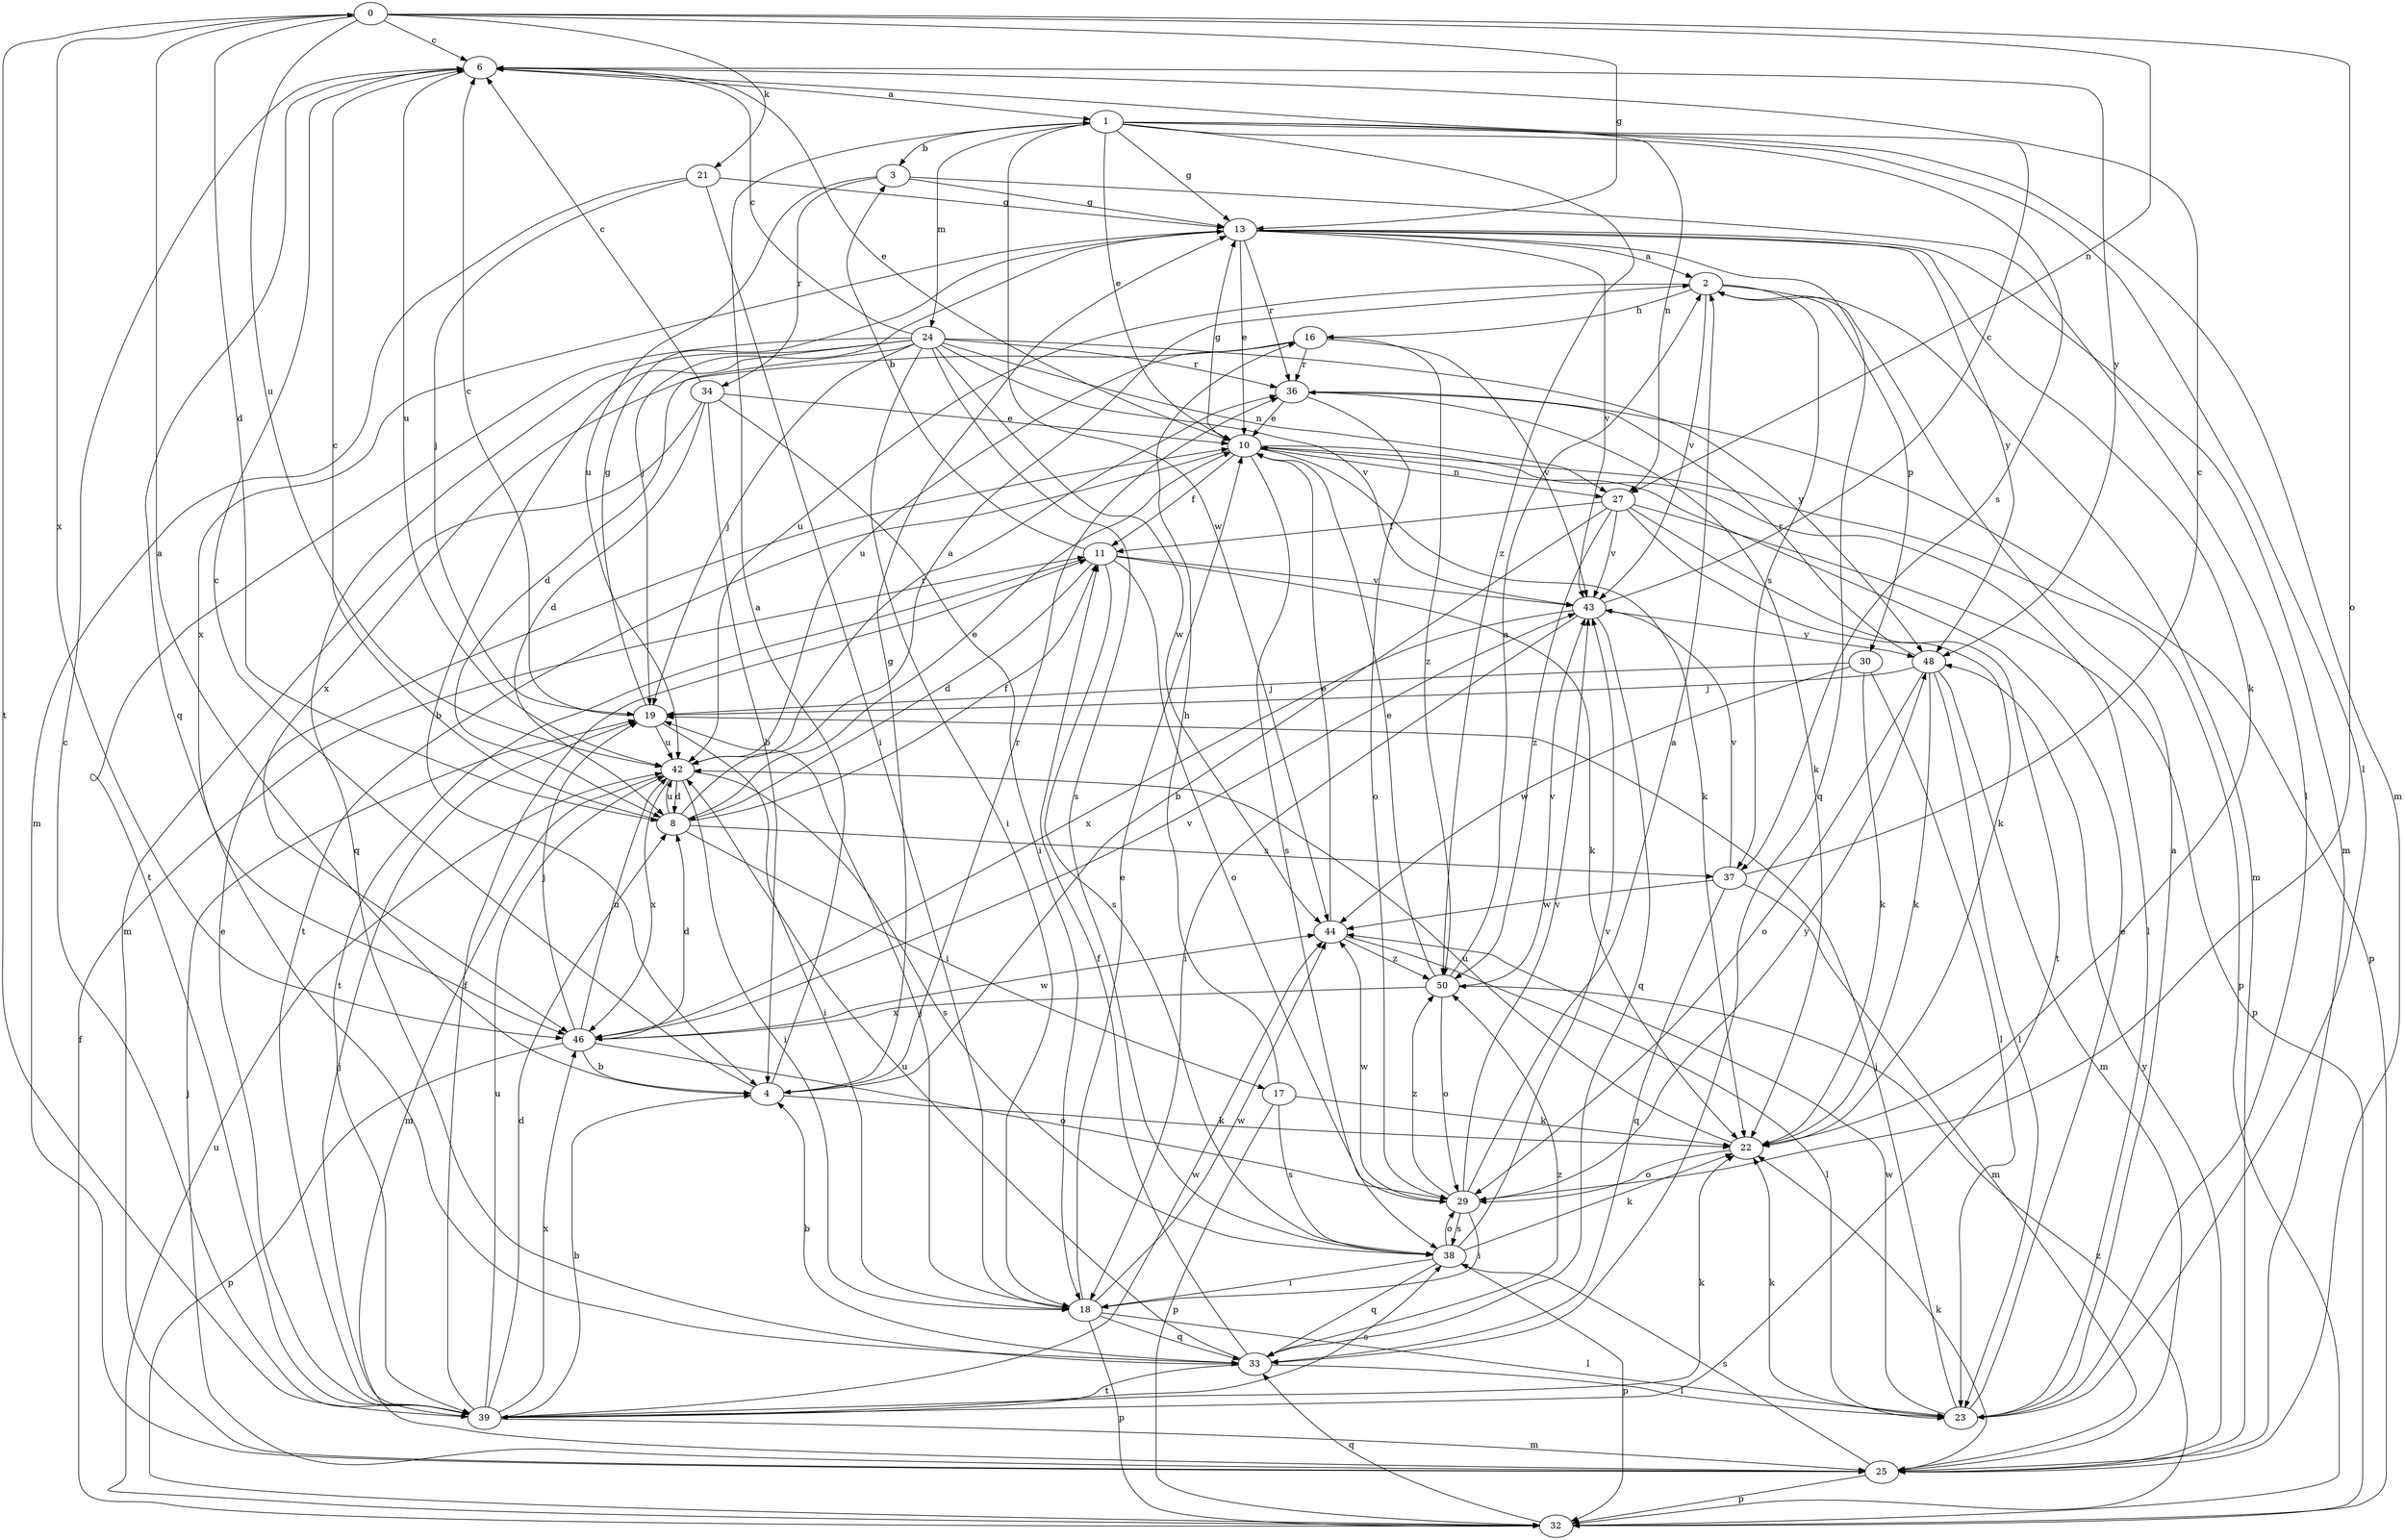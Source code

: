 strict digraph  {
0;
1;
2;
3;
4;
6;
8;
10;
11;
13;
16;
17;
18;
19;
21;
22;
23;
24;
25;
27;
29;
30;
32;
33;
34;
36;
37;
38;
39;
42;
43;
44;
46;
48;
50;
0 -> 6  [label=c];
0 -> 8  [label=d];
0 -> 13  [label=g];
0 -> 21  [label=k];
0 -> 27  [label=n];
0 -> 29  [label=o];
0 -> 39  [label=t];
0 -> 42  [label=u];
0 -> 46  [label=x];
1 -> 3  [label=b];
1 -> 10  [label=e];
1 -> 13  [label=g];
1 -> 23  [label=l];
1 -> 24  [label=m];
1 -> 25  [label=m];
1 -> 27  [label=n];
1 -> 37  [label=s];
1 -> 44  [label=w];
1 -> 50  [label=z];
2 -> 16  [label=h];
2 -> 25  [label=m];
2 -> 30  [label=p];
2 -> 37  [label=s];
2 -> 42  [label=u];
2 -> 43  [label=v];
3 -> 13  [label=g];
3 -> 23  [label=l];
3 -> 34  [label=r];
3 -> 42  [label=u];
4 -> 0  [label=a];
4 -> 1  [label=a];
4 -> 6  [label=c];
4 -> 13  [label=g];
4 -> 22  [label=k];
4 -> 36  [label=r];
6 -> 1  [label=a];
6 -> 10  [label=e];
6 -> 33  [label=q];
6 -> 42  [label=u];
6 -> 48  [label=y];
8 -> 2  [label=a];
8 -> 6  [label=c];
8 -> 10  [label=e];
8 -> 11  [label=f];
8 -> 17  [label=i];
8 -> 37  [label=s];
8 -> 42  [label=u];
10 -> 11  [label=f];
10 -> 13  [label=g];
10 -> 22  [label=k];
10 -> 23  [label=l];
10 -> 27  [label=n];
10 -> 32  [label=p];
10 -> 38  [label=s];
10 -> 39  [label=t];
11 -> 3  [label=b];
11 -> 8  [label=d];
11 -> 22  [label=k];
11 -> 29  [label=o];
11 -> 38  [label=s];
11 -> 39  [label=t];
11 -> 43  [label=v];
13 -> 2  [label=a];
13 -> 10  [label=e];
13 -> 19  [label=j];
13 -> 22  [label=k];
13 -> 25  [label=m];
13 -> 33  [label=q];
13 -> 36  [label=r];
13 -> 43  [label=v];
13 -> 46  [label=x];
13 -> 48  [label=y];
16 -> 36  [label=r];
16 -> 42  [label=u];
16 -> 43  [label=v];
16 -> 46  [label=x];
16 -> 50  [label=z];
17 -> 16  [label=h];
17 -> 22  [label=k];
17 -> 32  [label=p];
17 -> 38  [label=s];
18 -> 10  [label=e];
18 -> 19  [label=j];
18 -> 23  [label=l];
18 -> 32  [label=p];
18 -> 33  [label=q];
18 -> 44  [label=w];
19 -> 6  [label=c];
19 -> 13  [label=g];
19 -> 18  [label=i];
19 -> 42  [label=u];
21 -> 13  [label=g];
21 -> 18  [label=i];
21 -> 19  [label=j];
21 -> 25  [label=m];
22 -> 29  [label=o];
22 -> 42  [label=u];
23 -> 2  [label=a];
23 -> 10  [label=e];
23 -> 19  [label=j];
23 -> 22  [label=k];
23 -> 44  [label=w];
24 -> 4  [label=b];
24 -> 6  [label=c];
24 -> 8  [label=d];
24 -> 18  [label=i];
24 -> 19  [label=j];
24 -> 27  [label=n];
24 -> 33  [label=q];
24 -> 36  [label=r];
24 -> 38  [label=s];
24 -> 39  [label=t];
24 -> 43  [label=v];
24 -> 44  [label=w];
24 -> 48  [label=y];
25 -> 19  [label=j];
25 -> 22  [label=k];
25 -> 32  [label=p];
25 -> 38  [label=s];
25 -> 48  [label=y];
27 -> 4  [label=b];
27 -> 11  [label=f];
27 -> 22  [label=k];
27 -> 32  [label=p];
27 -> 39  [label=t];
27 -> 43  [label=v];
27 -> 50  [label=z];
29 -> 2  [label=a];
29 -> 18  [label=i];
29 -> 38  [label=s];
29 -> 43  [label=v];
29 -> 44  [label=w];
29 -> 48  [label=y];
29 -> 50  [label=z];
30 -> 19  [label=j];
30 -> 22  [label=k];
30 -> 23  [label=l];
30 -> 44  [label=w];
32 -> 11  [label=f];
32 -> 33  [label=q];
32 -> 42  [label=u];
32 -> 50  [label=z];
33 -> 4  [label=b];
33 -> 11  [label=f];
33 -> 23  [label=l];
33 -> 39  [label=t];
33 -> 42  [label=u];
33 -> 50  [label=z];
34 -> 4  [label=b];
34 -> 6  [label=c];
34 -> 8  [label=d];
34 -> 10  [label=e];
34 -> 18  [label=i];
34 -> 25  [label=m];
36 -> 10  [label=e];
36 -> 22  [label=k];
36 -> 29  [label=o];
36 -> 32  [label=p];
37 -> 6  [label=c];
37 -> 25  [label=m];
37 -> 33  [label=q];
37 -> 43  [label=v];
37 -> 44  [label=w];
38 -> 18  [label=i];
38 -> 22  [label=k];
38 -> 29  [label=o];
38 -> 32  [label=p];
38 -> 33  [label=q];
38 -> 43  [label=v];
39 -> 4  [label=b];
39 -> 6  [label=c];
39 -> 8  [label=d];
39 -> 10  [label=e];
39 -> 11  [label=f];
39 -> 19  [label=j];
39 -> 22  [label=k];
39 -> 25  [label=m];
39 -> 38  [label=s];
39 -> 42  [label=u];
39 -> 44  [label=w];
39 -> 46  [label=x];
42 -> 8  [label=d];
42 -> 18  [label=i];
42 -> 25  [label=m];
42 -> 36  [label=r];
42 -> 38  [label=s];
42 -> 46  [label=x];
43 -> 6  [label=c];
43 -> 18  [label=i];
43 -> 33  [label=q];
43 -> 46  [label=x];
43 -> 48  [label=y];
44 -> 10  [label=e];
44 -> 23  [label=l];
44 -> 50  [label=z];
46 -> 4  [label=b];
46 -> 8  [label=d];
46 -> 19  [label=j];
46 -> 29  [label=o];
46 -> 32  [label=p];
46 -> 42  [label=u];
46 -> 43  [label=v];
46 -> 44  [label=w];
48 -> 19  [label=j];
48 -> 22  [label=k];
48 -> 23  [label=l];
48 -> 25  [label=m];
48 -> 29  [label=o];
48 -> 36  [label=r];
50 -> 2  [label=a];
50 -> 10  [label=e];
50 -> 29  [label=o];
50 -> 43  [label=v];
50 -> 46  [label=x];
}
